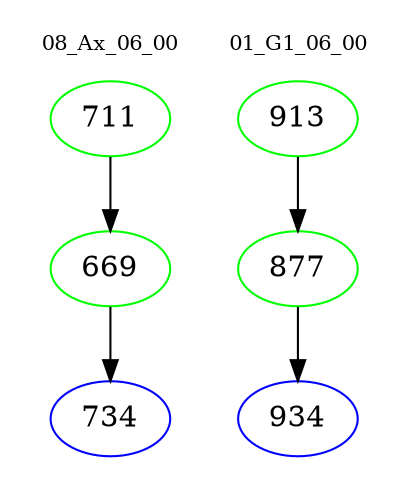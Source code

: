 digraph{
subgraph cluster_0 {
color = white
label = "08_Ax_06_00";
fontsize=10;
T0_711 [label="711", color="green"]
T0_711 -> T0_669 [color="black"]
T0_669 [label="669", color="green"]
T0_669 -> T0_734 [color="black"]
T0_734 [label="734", color="blue"]
}
subgraph cluster_1 {
color = white
label = "01_G1_06_00";
fontsize=10;
T1_913 [label="913", color="green"]
T1_913 -> T1_877 [color="black"]
T1_877 [label="877", color="green"]
T1_877 -> T1_934 [color="black"]
T1_934 [label="934", color="blue"]
}
}
